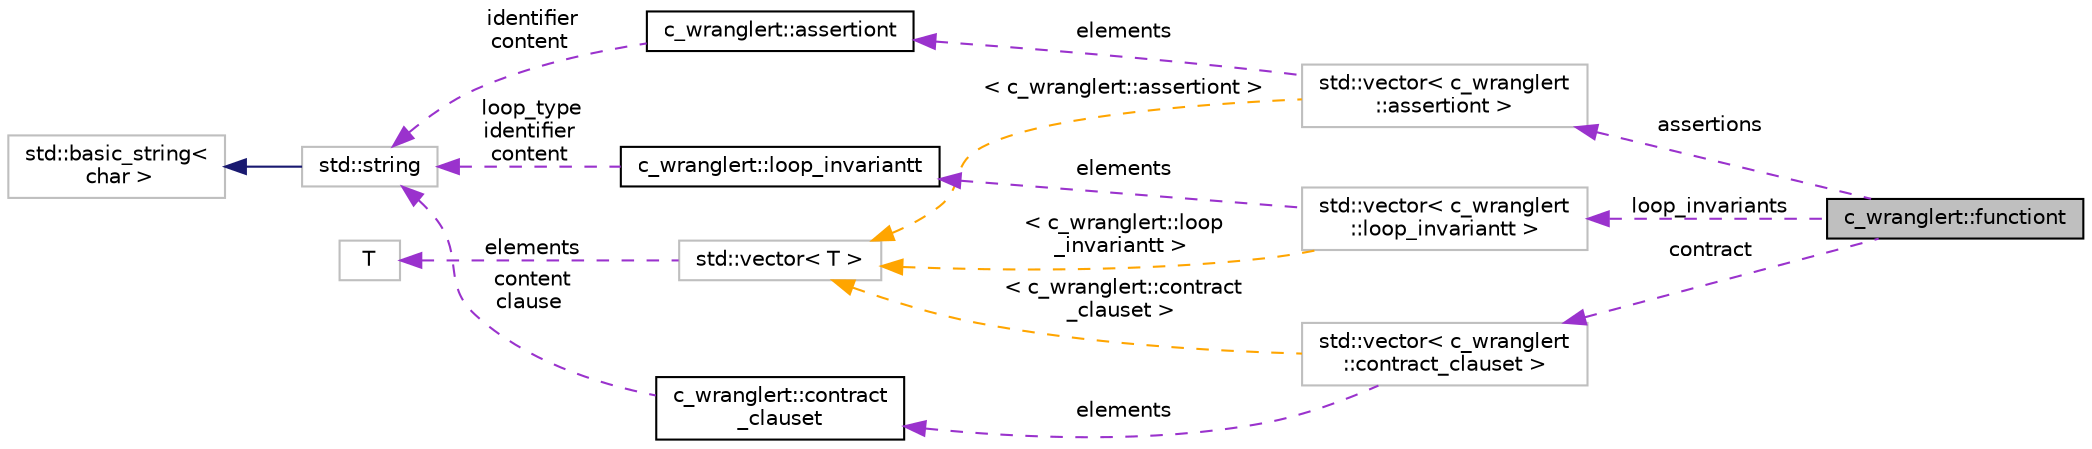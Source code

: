 digraph "c_wranglert::functiont"
{
 // LATEX_PDF_SIZE
  bgcolor="transparent";
  edge [fontname="Helvetica",fontsize="10",labelfontname="Helvetica",labelfontsize="10"];
  node [fontname="Helvetica",fontsize="10",shape=record];
  rankdir="LR";
  Node1 [label="c_wranglert::functiont",height=0.2,width=0.4,color="black", fillcolor="grey75", style="filled", fontcolor="black",tooltip=" "];
  Node2 -> Node1 [dir="back",color="darkorchid3",fontsize="10",style="dashed",label=" assertions" ,fontname="Helvetica"];
  Node2 [label="std::vector\< c_wranglert\l::assertiont \>",height=0.2,width=0.4,color="grey75",tooltip=" "];
  Node3 -> Node2 [dir="back",color="darkorchid3",fontsize="10",style="dashed",label=" elements" ,fontname="Helvetica"];
  Node3 [label="c_wranglert::assertiont",height=0.2,width=0.4,color="black",URL="$structc__wranglert_1_1assertiont.html",tooltip=" "];
  Node4 -> Node3 [dir="back",color="darkorchid3",fontsize="10",style="dashed",label=" identifier\ncontent" ,fontname="Helvetica"];
  Node4 [label="std::string",height=0.2,width=0.4,color="grey75",tooltip="STL class."];
  Node5 -> Node4 [dir="back",color="midnightblue",fontsize="10",style="solid",fontname="Helvetica"];
  Node5 [label="std::basic_string\<\l char \>",height=0.2,width=0.4,color="grey75",tooltip="STL class."];
  Node6 -> Node2 [dir="back",color="orange",fontsize="10",style="dashed",label=" \< c_wranglert::assertiont \>" ,fontname="Helvetica"];
  Node6 [label="std::vector\< T \>",height=0.2,width=0.4,color="grey75",tooltip="STL class."];
  Node7 -> Node6 [dir="back",color="darkorchid3",fontsize="10",style="dashed",label=" elements" ,fontname="Helvetica"];
  Node7 [label="T",height=0.2,width=0.4,color="grey75",tooltip=" "];
  Node8 -> Node1 [dir="back",color="darkorchid3",fontsize="10",style="dashed",label=" loop_invariants" ,fontname="Helvetica"];
  Node8 [label="std::vector\< c_wranglert\l::loop_invariantt \>",height=0.2,width=0.4,color="grey75",tooltip=" "];
  Node9 -> Node8 [dir="back",color="darkorchid3",fontsize="10",style="dashed",label=" elements" ,fontname="Helvetica"];
  Node9 [label="c_wranglert::loop_invariantt",height=0.2,width=0.4,color="black",URL="$structc__wranglert_1_1loop__invariantt.html",tooltip=" "];
  Node4 -> Node9 [dir="back",color="darkorchid3",fontsize="10",style="dashed",label=" loop_type\nidentifier\ncontent" ,fontname="Helvetica"];
  Node6 -> Node8 [dir="back",color="orange",fontsize="10",style="dashed",label=" \< c_wranglert::loop\l_invariantt \>" ,fontname="Helvetica"];
  Node10 -> Node1 [dir="back",color="darkorchid3",fontsize="10",style="dashed",label=" contract" ,fontname="Helvetica"];
  Node10 [label="std::vector\< c_wranglert\l::contract_clauset \>",height=0.2,width=0.4,color="grey75",tooltip=" "];
  Node11 -> Node10 [dir="back",color="darkorchid3",fontsize="10",style="dashed",label=" elements" ,fontname="Helvetica"];
  Node11 [label="c_wranglert::contract\l_clauset",height=0.2,width=0.4,color="black",URL="$structc__wranglert_1_1contract__clauset.html",tooltip=" "];
  Node4 -> Node11 [dir="back",color="darkorchid3",fontsize="10",style="dashed",label=" content\nclause" ,fontname="Helvetica"];
  Node6 -> Node10 [dir="back",color="orange",fontsize="10",style="dashed",label=" \< c_wranglert::contract\l_clauset \>" ,fontname="Helvetica"];
}

